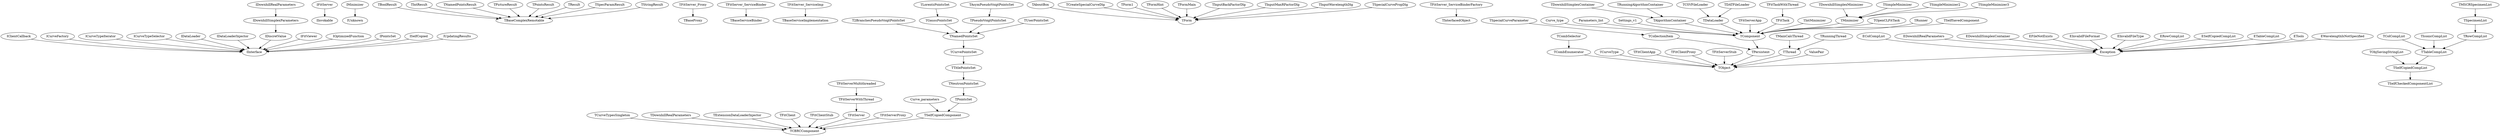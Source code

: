 DiGraph Classes {
  IClientCallback -> IInterface
  IClientCallback [href="ClientCallback.IClientCallback.html"]
  ICurveFactory -> IInterface
  ICurveFactory [href="IntCurveFactory.ICurveFactory.html"]
  ICurveTypeIterator -> IInterface
  ICurveTypeIterator [href="IntCurveTypeIterator.ICurveTypeIterator.html"]
  ICurveTypeSelector -> IInterface
  ICurveTypeSelector [href="IntCurveTypeSelector.ICurveTypeSelector.html"]
  IDataLoader -> IInterface
  IDataLoader [href="IntDataLoader.IDataLoader.html"]
  IDataLoaderInjector -> IInterface
  IDataLoaderInjector [href="IntDataLoaderInjector.IDataLoaderInjector.html"]
  IDiscretValue -> IInterface
  IDiscretValue [href="CombEnumerator.IDiscretValue.html"]
  IDownhillSimplexParameters -> IDiscretValue
  IDownhillSimplexParameters [href="DownhillSimplexContainer.IDownhillSimplexParameters.html"]
  IDownhillRealParameters -> IDownhillSimplexParameters
  IDownhillRealParameters [href="DownhillSimplexContainer.IDownhillRealParameters.html"]
  IFitViewer -> IInterface
  IFitViewer [href="IntFitViewer.IFitViewer.html"]
  IOptimizedFunction -> IInterface
  IOptimizedFunction [href="DownhillSimplexContainer.IOptimizedFunction.html"]
  IPointsSet -> IInterface
  IPointsSet [href="IntPointsSet.IPointsSet.html"]
  ISelfCopied -> IInterface
  ISelfCopied [href="SelfCopied.ISelfCopied.html"]
  IUpdatingResults -> IInterface
  IUpdatingResults [href="DownhillSimplexContainer.IUpdatingResults.html"]
  IFitServer -> IInvokable
  IFitServer [href="fit_server.IFitServer.html"]
  IMinimizer -> IUnknown
  IMinimizer [href="Minimizer.IMinimizer.html"]
  TBoolResult -> TBaseComplexRemotable
  TBoolResult [href="fit_server.TBoolResult.html"]
  TIntResult -> TBaseComplexRemotable
  TIntResult [href="fit_server.TIntResult.html"]
  TNamedPointsResult -> TBaseComplexRemotable
  TNamedPointsResult [href="fit_server.TNamedPointsResult.html"]
  TPictureResult -> TBaseComplexRemotable
  TPictureResult [href="fit_server.TPictureResult.html"]
  TPointsResult -> TBaseComplexRemotable
  TPointsResult [href="fit_server.TPointsResult.html"]
  TResult -> TBaseComplexRemotable
  TResult [href="fit_server.TResult.html"]
  TSpecParamResult -> TBaseComplexRemotable
  TSpecParamResult [href="fit_server.TSpecParamResult.html"]
  TStringResult -> TBaseComplexRemotable
  TStringResult [href="fit_server.TStringResult.html"]
  TFitServer_Proxy -> TBaseProxy
  TFitServer_Proxy [href="fit_server_proxy.TFitServer_Proxy.html"]
  TFitServer_ServiceBinder -> TBaseServiceBinder
  TFitServer_ServiceBinder [href="fit_server_binder.TFitServer_ServiceBinder.html"]
  TFitServer_ServiceImp -> TBaseServiceImplementation
  TFitServer_ServiceImp [href="fit_server_imp.TFitServer_ServiceImp.html"]
  TCurveTypesSingleton -> TCBRCComponent
  TCurveTypesSingleton [href="CurveTypesSingleton.TCurveTypesSingleton.html"]
  TDownhillRealParameters -> TCBRCComponent
  TDownhillRealParameters [href="DownhillSimplexContainer.TDownhillRealParameters.html"]
  TExtensionDataLoaderInjector -> TCBRCComponent
  TExtensionDataLoaderInjector [href="ExtensionDataLoaderInjector.TExtensionDataLoaderInjector.html"]
  TFitClient -> TCBRCComponent
  TFitClient [href="FitClient.TFitClient.html"]
  TFitClientStub -> TCBRCComponent
  TFitClientStub [href="FitClientStub.TFitClientStub.html"]
  TFitServer -> TCBRCComponent
  TFitServer [href="FitServer.TFitServer.html"]
  TFitServerWithThread -> TFitServer
  TFitServerWithThread [href="FitServerWithThread.TFitServerWithThread.html"]
  TFitServerMultithreaded -> TFitServerWithThread
  TFitServerMultithreaded [href="FitServerMultithreaded.TFitServerMultithreaded.html"]
  TFitServerProxy -> TCBRCComponent
  TFitServerProxy [href="FitServerProxy.TFitServerProxy.html"]
  TSelfCopiedComponent -> TCBRCComponent
  TSelfCopiedComponent [href="SelfCopied.TSelfCopiedComponent.html"]
  Curve_parameters -> TSelfCopiedComponent
  Curve_parameters [href="CurvePointsSet.Curve_parameters.html"]
  TPointsSet -> TSelfCopiedComponent
  TPointsSet [href="PointsSet.TPointsSet.html"]
  TNeutronPointsSet -> TPointsSet
  TNeutronPointsSet [href="NeutronPointsSet.TNeutronPointsSet.html"]
  TTitlePointsSet -> TNeutronPointsSet
  TTitlePointsSet [href="TitlePointsSet.TTitlePointsSet.html"]
  TCurvePointsSet -> TTitlePointsSet
  TCurvePointsSet [href="CurvePointsSet.TCurvePointsSet.html"]
  TNamedPointsSet -> TCurvePointsSet
  TNamedPointsSet [href="NamedPointsSet.TNamedPointsSet.html"]
  T2BranchesPseudoVoigtPointsSet -> TNamedPointsSet
  T2BranchesPseudoVoigtPointsSet [href="TwoBranchesPseudoVoigtPointsSet.T2BranchesPseudoVoigtPointsSet.html"]
  TGaussPointsSet -> TNamedPointsSet
  TGaussPointsSet [href="GaussPointsSet.TGaussPointsSet.html"]
  TLorentzPointsSet -> TGaussPointsSet
  TLorentzPointsSet [href="LorentzPointsSet.TLorentzPointsSet.html"]
  TPseudoVoigtPointsSet -> TNamedPointsSet
  TPseudoVoigtPointsSet [href="PseudoVoigtPointsSet.TPseudoVoigtPointsSet.html"]
  TAsymPseudoVoigtPointsSet -> TPseudoVoigtPointsSet
  TAsymPseudoVoigtPointsSet [href="AsymPseudoVoigtPointsSet.TAsymPseudoVoigtPointsSet.html"]
  TUserPointsSet -> TNamedPointsSet
  TUserPointsSet [href="UserPointsSet.TUserPointsSet.html"]
  TAboutBox -> TForm
  TAboutBox [href="Unit12.TAboutBox.html"]
  TCreateSpecialCurveDlg -> TForm
  TCreateSpecialCurveDlg [href="Unit2.TCreateSpecialCurveDlg.html"]
  TForm1 -> TForm
  TForm1 [href="FormServer.TForm1.html"]
  TFormHint -> TForm
  TFormHint [href="Unit6.TFormHint.html"]
  TFormMain -> TForm
  TFormMain [href="Unit1.TFormMain.html"]
  TInputBackFactorDlg -> TForm
  TInputBackFactorDlg [href="Unit5.TInputBackFactorDlg.html"]
  TInputMaxRFactorDlg -> TForm
  TInputMaxRFactorDlg [href="Unit4.TInputMaxRFactorDlg.html"]
  TInputWavelengthDlg -> TForm
  TInputWavelengthDlg [href="Unit3.TInputWavelengthDlg.html"]
  TSpecialCurvePropDlg -> TForm
  TSpecialCurvePropDlg [href="Unit7.TSpecialCurvePropDlg.html"]
  TFitServer_ServiceBinderFactory -> TInterfacedObject
  TFitServer_ServiceBinderFactory [href="fit_server_binder.TFitServer_ServiceBinderFactory.html"]
  Exception -> TObject
  EColCompList -> Exception
  EColCompList [href="TableComp.EColCompList.html"]
  EDownhillRealParameters -> Exception
  EDownhillRealParameters [href="DownhillSimplexContainer.EDownhillRealParameters.html"]
  EDownhillSimplexContainer -> Exception
  EDownhillSimplexContainer [href="DownhillSimplexContainer.EDownhillSimplexContainer.html"]
  EFileNotExists -> Exception
  EFileNotExists [href="DataLoader.EFileNotExists.html"]
  EInvalidFileFormat -> Exception
  EInvalidFileFormat [href="DataLoader.EInvalidFileFormat.html"]
  EInvalidFileType -> Exception
  EInvalidFileType [href="DataLoader.EInvalidFileType.html"]
  ERowCompList -> Exception
  ERowCompList [href="TableComp.ERowCompList.html"]
  ESelfCopiedCompList -> Exception
  ESelfCopiedCompList [href="SelfCopied.ESelfCopiedCompList.html"]
  ETableCompList -> Exception
  ETableCompList [href="TableComp.ETableCompList.html"]
  ETools -> Exception
  ETools [href="Tools.ETools.html"]
  EWavelengthIsNotSpecified -> Exception
  EWavelengthIsNotSpecified [href="NeutronPointsSet.EWavelengthIsNotSpecified.html"]
  TCombEnumerator -> TObject
  TCombEnumerator [href="CombEnumerator.TCombEnumerator.html"]
  TCombSelector -> TCombEnumerator
  TCombSelector [href="CombEnumerator.TCombSelector.html"]
  TCurveType -> TObject
  TCurveType [href="CurveTypesSingleton.TCurveType.html"]
  TFitClientApp -> TObject
  TFitClientApp [href="FitClientApp.TFitClientApp.html"]
  TFitClientProxy -> TObject
  TFitClientProxy [href="FitClientProxy.TFitClientProxy.html"]
  TFitServerStub -> TObject
  TFitServerStub [href="FitServerStub.TFitServerStub.html"]
  TPersistent -> TObject
  TCollectionItem -> TPersistent
  TSpecialCurveParameter -> TCollectionItem
  TSpecialCurveParameter [href="CurvePointsSet.TSpecialCurveParameter.html"]
  TComponent -> TPersistent
  Curve_type -> TComponent
  Curve_type [href="Settings.Curve_type.html"]
  Parameters_list -> TComponent
  Parameters_list [href="MSCRDataClasses.Parameters_list.html"]
  Settings_v1 -> TComponent
  Settings_v1 [href="Settings.Settings_v1.html"]
  TAlgorithmContainer -> TComponent
  TAlgorithmContainer [href="AlgorithmContainer.TAlgorithmContainer.html"]
  TDownhillSimplexContainer -> TAlgorithmContainer
  TDownhillSimplexContainer [href="DownhillSimplexContainer.TDownhillSimplexContainer.html"]
  TRunningAlgorithmContainer -> TAlgorithmContainer
  TRunningAlgorithmContainer [href="AlgorithmContainer.TRunningAlgorithmContainer.html"]
  TDataLoader -> TComponent
  TDataLoader [href="DataLoader.TDataLoader.html"]
  TCSVFileLoader -> TDataLoader
  TCSVFileLoader [href="CSVFileLoader.TCSVFileLoader.html"]
  TDATFileLoader -> TDataLoader
  TDATFileLoader [href="DATFileLoader.TDATFileLoader.html"]
  TFitServerApp -> TComponent
  TFitServerApp [href="FitServerApp.TFitServerApp.html"]
  TFitTask -> TComponent
  TFitTask [href="FitTask.TFitTask.html"]
  TFitTaskWithThread -> TFitTask
  TFitTaskWithThread [href="FitTaskWithThread.TFitTaskWithThread.html"]
  TIntMinimizer -> TComponent
  TIntMinimizer [href="Minimizer.TIntMinimizer.html"]
  TMinimizer -> TComponent
  TMinimizer [href="Minimizer.TMinimizer.html"]
  TDownhillSimplexMinimizer -> TMinimizer
  TDownhillSimplexMinimizer [href="Minimizer_DS.TDownhillSimplexMinimizer.html"]
  TSimpleMinimizer -> TMinimizer
  TSimpleMinimizer [href="Minimizer_S.TSimpleMinimizer.html"]
  TSimpleMinimizer2 -> TMinimizer
  TSimpleMinimizer2 [href="Minimizer_S.TSimpleMinimizer2.html"]
  TSimpleMinimizer3 -> TMinimizer
  TSimpleMinimizer3 [href="Minimizer_S.TSimpleMinimizer3.html"]
  TOpenCLFitTask -> TComponent
  TOpenCLFitTask [href="FitTask.TOpenCLFitTask.html"]
  TRunner -> TComponent
  TRunner [href="Runner.TRunner.html"]
  TSelfSavedComponent -> TComponent
  TSelfSavedComponent [href="SelfSaved.TSelfSavedComponent.html"]
  TThread -> TObject
  TMainCalcThread -> TThread
  TMainCalcThread [href="MainCalcProcess.TMainCalcThread.html"]
  TRunningThread -> TThread
  TRunningThread [href="Runner.TRunningThread.html"]
  ValuePair -> TObject
  ValuePair [href="GaussPointsSet.ValuePair.html"]
  TSelfCopiedCompList -> TSelfCheckedComponentList
  TSelfCopiedCompList [href="SelfCopied.TSelfCopiedCompList.html"]
  TObjSavingStringList -> TSelfCopiedCompList
  TObjSavingStringList [href="ObjSavingStringList.TObjSavingStringList.html"]
  TTableCompList -> TSelfCopiedCompList
  TTableCompList [href="TableComp.TTableCompList.html"]
  TColCompList -> TTableCompList
  TColCompList [href="TableComp.TColCompList.html"]
  TIconicCompList -> TTableCompList
  TIconicCompList [href="TableComp.TIconicCompList.html"]
  TRowCompList -> TTableCompList
  TRowCompList [href="TableComp.TRowCompList.html"]
  TSpecimenList -> TRowCompList
  TSpecimenList [href="DataClasses.TSpecimenList.html"]
  TMSCRSpecimenList -> TSpecimenList
  TMSCRSpecimenList [href="MSCRDataClasses.TMSCRSpecimenList.html"]
}
